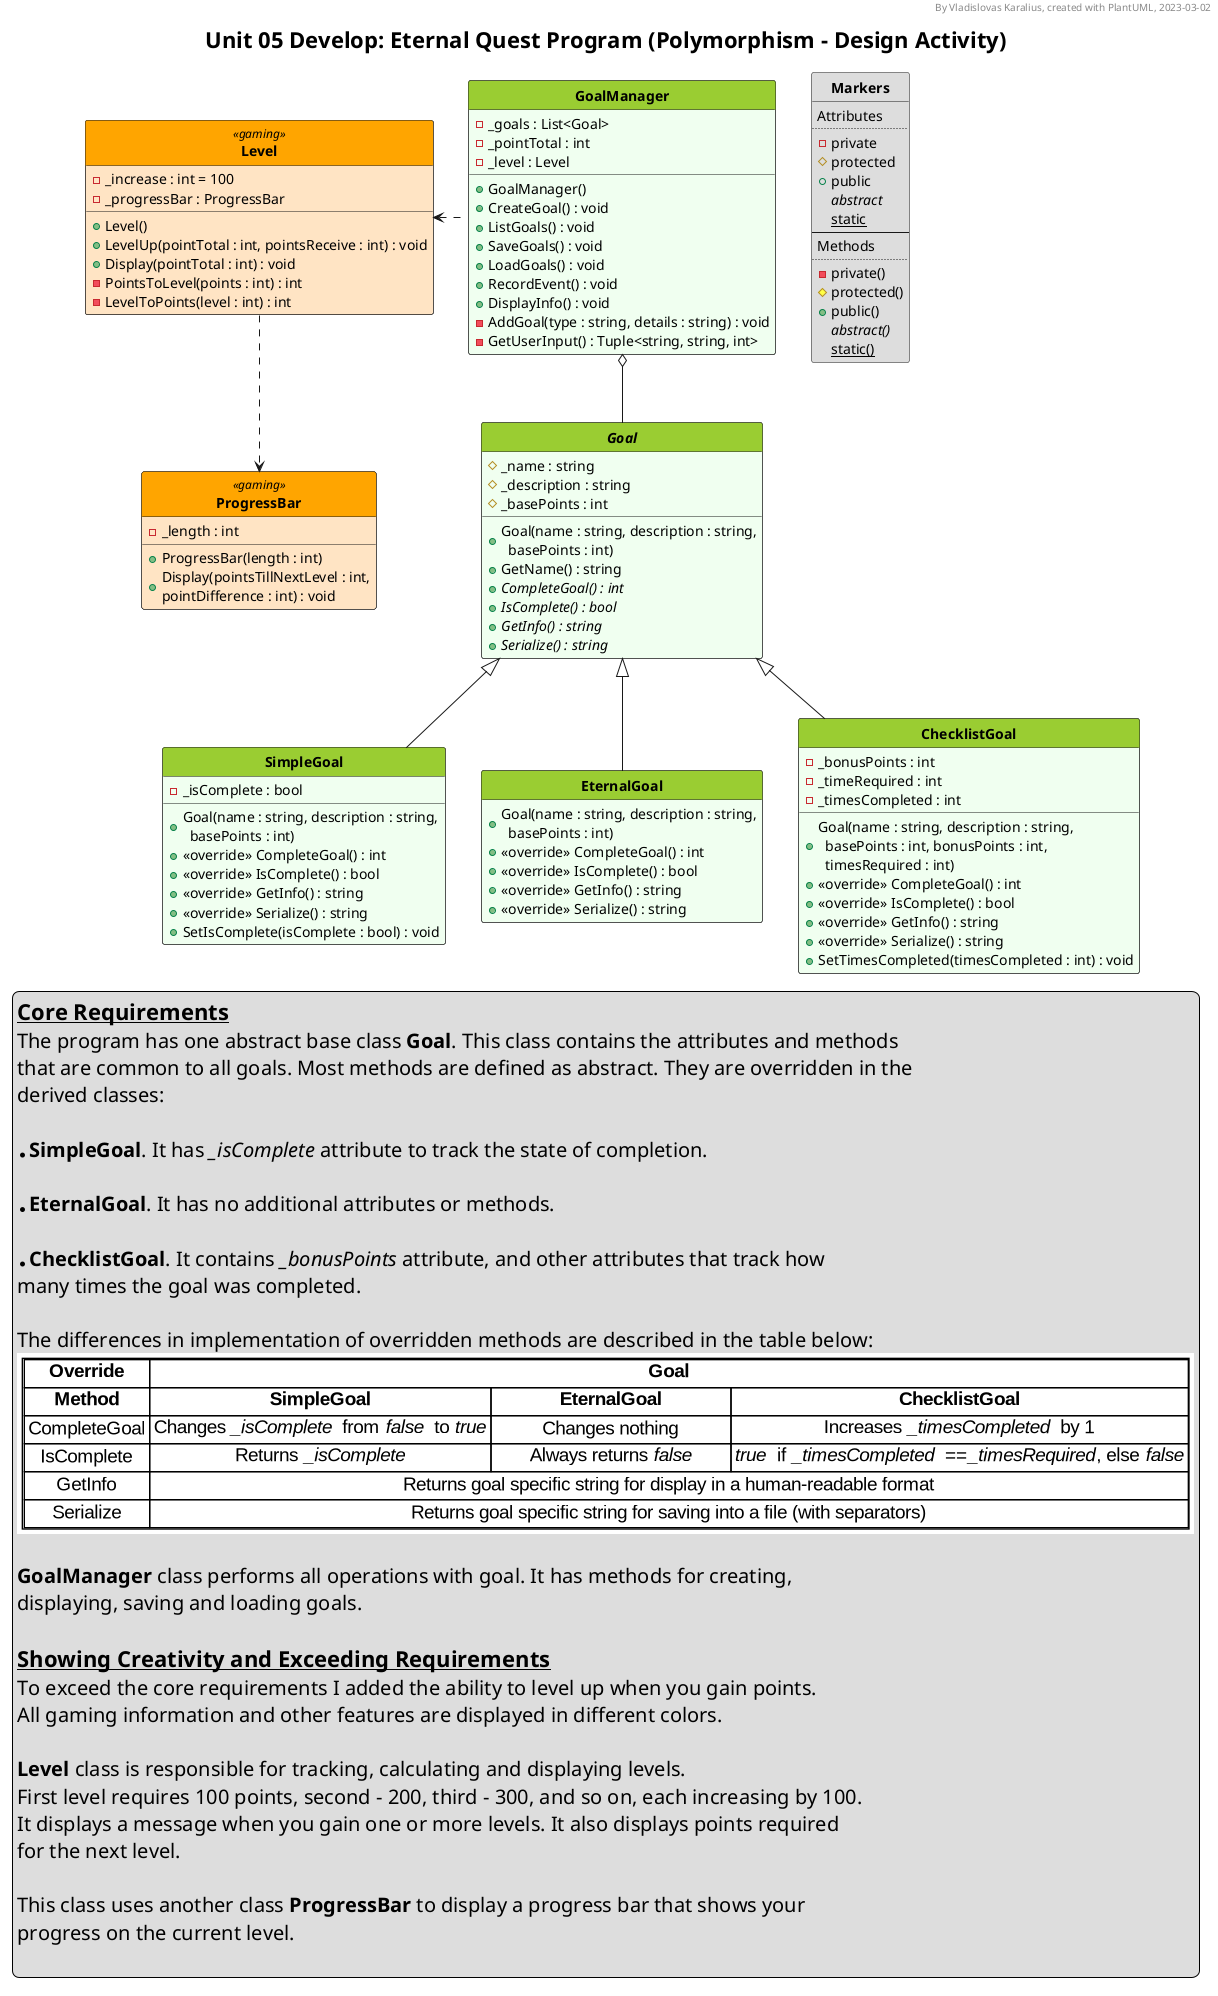 @startuml UML_diagram

'--Formatting options--
hide circle
hide empty members
'skinparam classAttributeIconSize 0
skinparam style strictuml
'skinparam groupInheritance 2
'skinparam linetype ortho
'skinparam Nodesep 15
'skinparam Ranksep 25
'left to right direction

'--Styling--
'skinparam BackgroundColor White/LightGreen
skinparam TitleFontSize 22

<style>
classDiagram {
  class {
    '-attributes and methods-
    'FontSize 14
    'FontColor black
    'BackgroundColor #fefece
    BackgroundColor #f0fff0
    'RoundCorner 0
    '-class name-
    header {
      'FontSize 12
      'FontColor Black
      FontStyle bold
      BackgroundColor YellowGreen
    }

    ' Alternative class style 1
    .gaming {
      BackgroundColor Bisque
      header {
        BackgroundColor Orange
      }
    }

    ' Alternative class style 2
    .test {
      BackgroundColor #eeeeee
      header {
        BackgroundColor #cccccc
      }
    }
  }

  note {
    BackgroundColor Yellow
  }
  legend {
    FontSize 20
  }
</style>

'--Header, title, caption--
header By Vladislovas Karalius, created with PlantUML, 2023-03-02
title Unit 05 Develop: Eternal Quest Program (Polymorphism - Design Activity)
'caption <:warning:> Constructors without parameters are not shown in this diagram

' Dummy class that explains visibility symbols
class Markers #dddddd {
Attributes
..
- private
# protected
+ public
{abstract} abstract
{static} static
--
Methods
..
- private()
# protected()
+ public()
{abstract} abstract()
{static} static()
}

'Goal -right[hidden]- Markers

'--Main--
class GoalManager {
  - _goals : List<Goal>
  - _pointTotal : int
  - _level : Level
  + GoalManager()
  + CreateGoal() : void
  + ListGoals() : void
  + SaveGoals() : void
  + LoadGoals() : void
  + RecordEvent() : void
  + DisplayInfo() : void
  - AddGoal(type : string, details : string) : void
  - GetUserInput() : Tuple<string, string, int>
}

GoalManager o-- Goal

class Level <<gaming>> {
  - _increase : int = 100
  - _progressBar : ProgressBar
  + Level()
  + LevelUp(pointTotal : int, pointsReceive : int) : void
  + Display(pointTotal : int) : void
  - PointsToLevel(points : int) : int
  - LevelToPoints(level : int) : int
}

GoalManager .left> Level

class ProgressBar <<gaming>> {
  - _length : int
  + ProgressBar(length : int)
  + Display(pointsTillNextLevel : int,\npointDifference : int) : void
}

Level ..> ProgressBar

abstract class Goal {
  # _name : string
  # _description : string
  # _basePoints : int
  + Goal(name : string, description : string,\n  basePoints : int)
  + GetName() : string
  + {abstract} CompleteGoal() : int
  + {abstract} IsComplete() : bool
  + {abstract} GetInfo() : string
  + {abstract} Serialize() : string
}

class SimpleGoal extends Goal {
  - _isComplete : bool
  + Goal(name : string, description : string,\n  basePoints : int)
  + <<override>> CompleteGoal() : int
  + <<override>> IsComplete() : bool
  + <<override>> GetInfo() : string
  + <<override>> Serialize() : string
  + SetIsComplete(isComplete : bool) : void
}

class EternalGoal extends Goal {
  + Goal(name : string, description : string,\n  basePoints : int)
  + <<override>> CompleteGoal() : int
  + <<override>> IsComplete() : bool
  + <<override>> GetInfo() : string
  + <<override>> Serialize() : string
}

class ChecklistGoal extends Goal {
  - _bonusPoints : int
  - _timeRequired : int
  - _timesCompleted : int
  + Goal(name : string, description : string,\n  basePoints : int, bonusPoints : int,\n  timesRequired : int)
  + <<override>> CompleteGoal() : int
  + <<override>> IsComplete() : bool
  + <<override>> GetInfo() : string
  + <<override>> Serialize() : string
  + SetTimesCompleted(timesCompleted : int) : void
}

'--Description--
legend bottom
<size:22>__**Core Requirements**__
The program has one abstract base class **Goal**. This class contains the attributes and methods
that are common to all goals. Most methods are defined as abstract. They are overridden in the
derived classes:

* **SimpleGoal**. It has //_isComplete// attribute to track the state of completion.

* **EternalGoal**. It has no additional attributes or methods.

* **ChecklistGoal**. It contains //_bonusPoints// attribute, and other attributes that track how
many times the goal was completed.

The differences in implementation of overridden methods are described in the table below:
' Experimenting with advanced PlantUML features:
{{
digraph methods {
    methods [shape=none, margin=0
  label=<<font face="Arial"><table border='1' cellborder='1' cellspacing='0'>
  <th>
    <td><b>Override</b></td>
    <td colspan="3"><b>Goal</b></td>
  </th>
  <th>
    <td><b>Method</b></td>
    <td><b>SimpleGoal</b></td>
    <td width="180"><b>EternalGoal</b></td>
    <td><b>ChecklistGoal</b></td>
  </th>
  <tr>
    <td>CompleteGoal</td>
    <td>Changes <i>_isComplete</i>  from <i>false</i>  to <i>true</i></td>
    <td>Changes nothing</td>
    <td>Increases <i>_timesCompleted</i>  by 1</td>
  </tr>
  <tr>
    <td>IsComplete</td>
    <td>Returns <i>_isComplete</i></td>
    <td>Always returns <i>false</i></td>
    <td><i>true</i>  if <i>_timesCompleted</i>  ==<i>_timesRequired</i>, else <i>false</i></td>
  </tr>
  <tr>
    <td>GetInfo</td>
    <td colspan="3">Returns goal specific string for display in a human-readable format</td>
  </tr>
  <tr>
    <td>Serialize</td>
    <td colspan="3">Returns goal specific string for saving into a file (with separators)</td>
  </tr>
</table></font>>
  ];
}
}}

**GoalManager** class performs all operations with goal. It has methods for creating,
displaying, saving and loading goals.

<size:22>__**Showing Creativity and Exceeding Requirements**__
To exceed the core requirements I added the ability to level up when you gain points.
All gaming information and other features are displayed in different colors.

**Level** class is responsible for tracking, calculating and displaying levels.
First level requires 100 points, second - 200, third - 300, and so on, each increasing by 100.
It displays a message when you gain one or more levels. It also displays points required
for the next level.

This class uses another class **ProgressBar** to display a progress bar that shows your
progress on the current level.

endlegend

@enduml